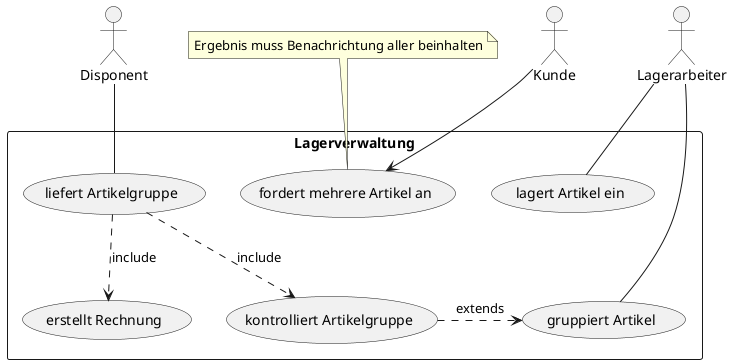 @startuml

actor Disponent
actor Kunde
actor Lagerarbeiter

rectangle Lagerverwaltung{
  usecase "fordert mehrere Artikel an" as p
  usecase "lagert Artikel ein" as l
  usecase "gruppiert Artikel" as g
  usecase "kontrolliert Artikelgruppe" as k
  usecase "liefert Artikelgruppe" as o
  usecase "erstellt Rechnung" as r
}
Kunde --> p


Lagerarbeiter -- l
Lagerarbeiter -- g
o ..> k : include
o ..> r : include

Disponent -- o

k .> g : extends

note "Ergebnis muss Benachrichtung aller beinhalten" as N1
N1 .. p


@enduml